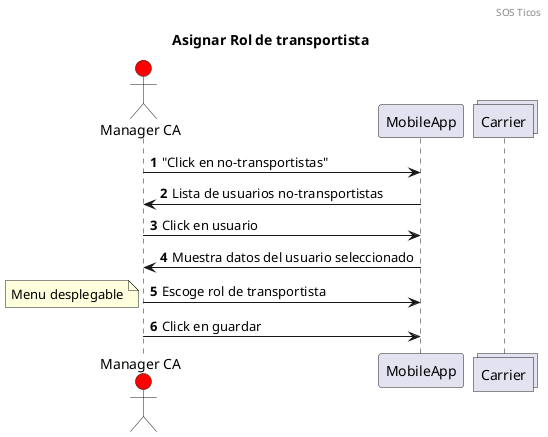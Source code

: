 @startuml
autonumber
header SOS Ticos
title Asignar Rol de transportista
actor ManagerCA as "Manager CA" #red
' The only difference between actor
'and participant is the drawing
participant MobileApp
collections Carrier

ManagerCA->MobileApp: "Click en no-transportistas"
MobileApp->ManagerCA: Lista de usuarios no-transportistas

ManagerCA->MobileApp: Click en usuario
MobileApp->ManagerCA: Muestra datos del usuario seleccionado

ManagerCA->MobileApp: Escoge rol de transportista
note left
Menu desplegable
end note

ManagerCA->MobileApp: Click en guardar


@enduml
